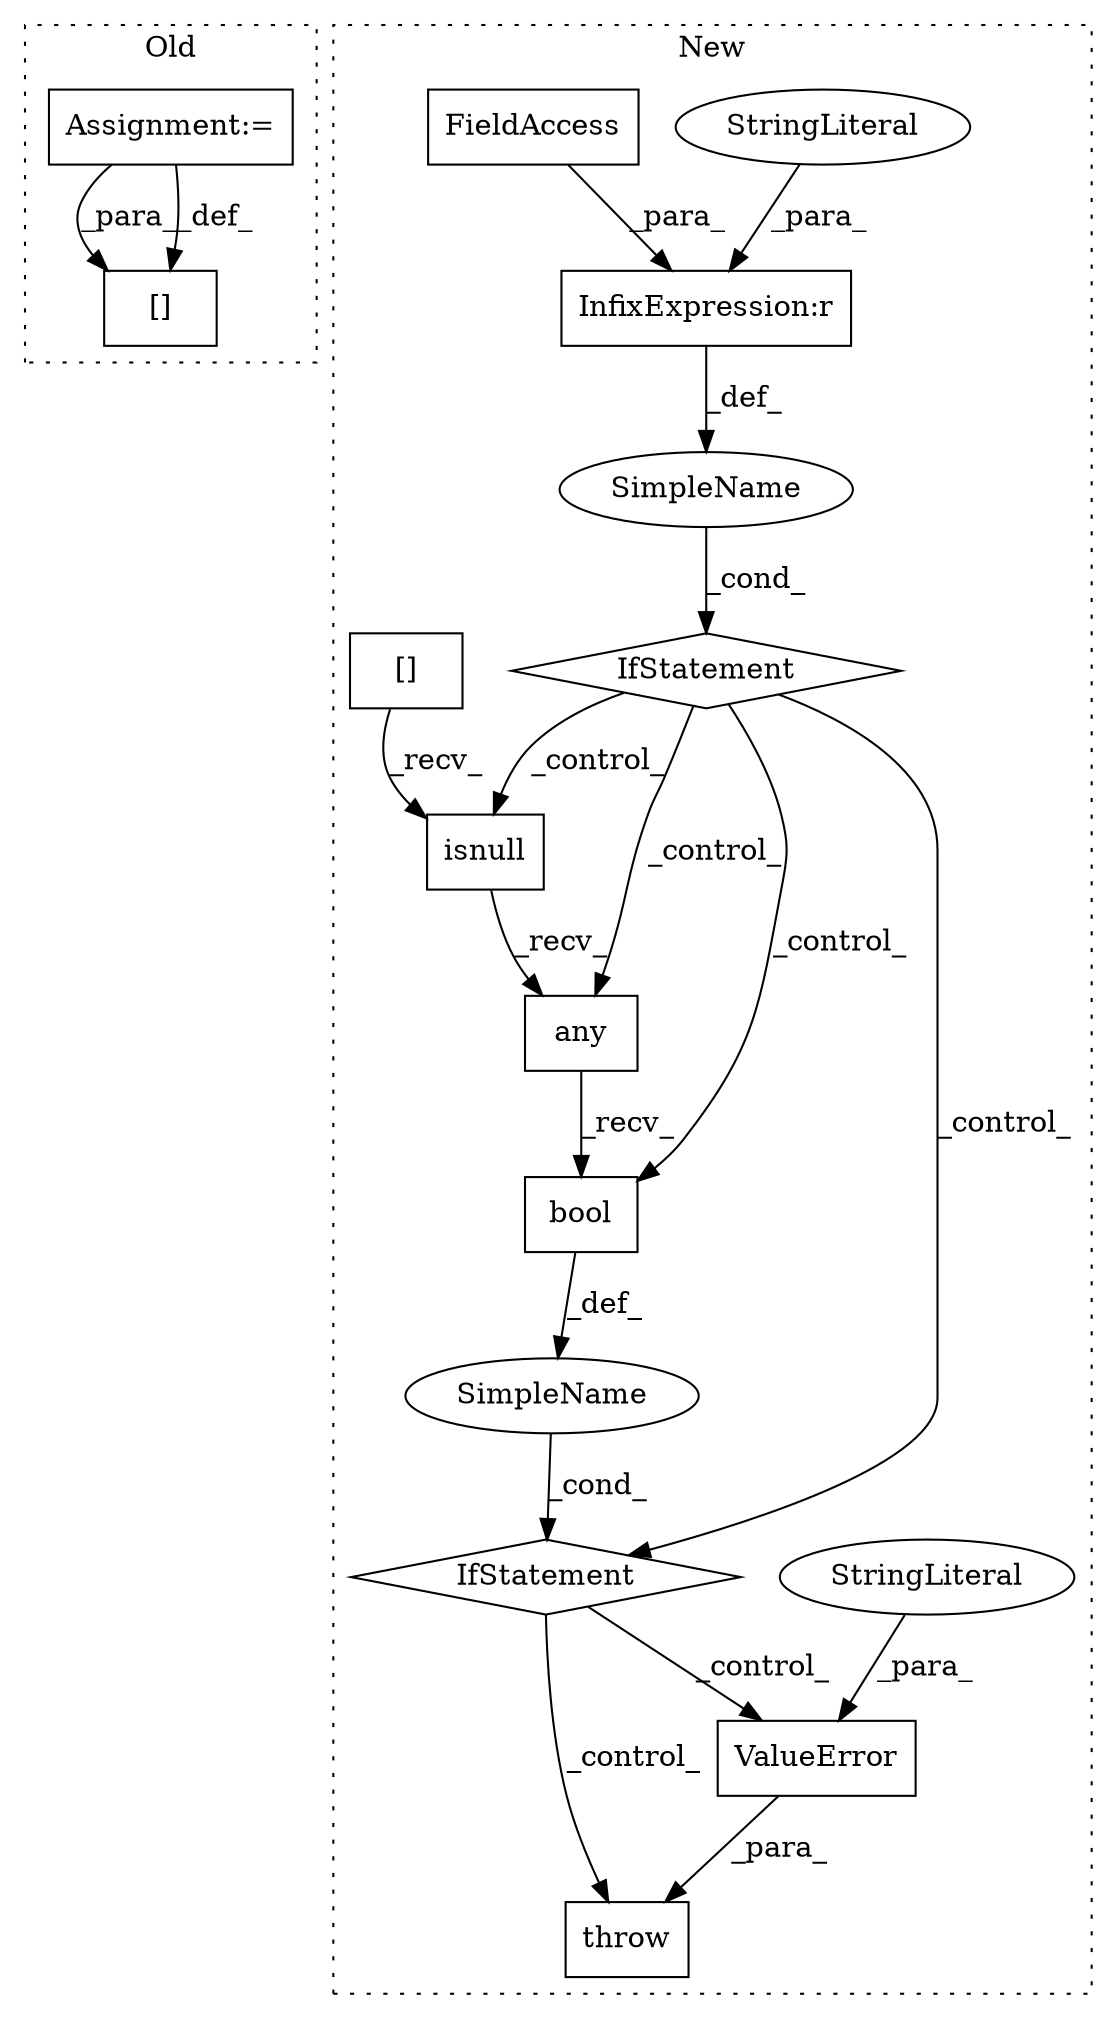digraph G {
subgraph cluster0 {
1 [label="[]" a="2" s="1515,1538" l="20,1" shape="box"];
9 [label="Assignment:=" a="7" s="1433,1505" l="53,2" shape="box"];
label = "Old";
style="dotted";
}
subgraph cluster1 {
2 [label="isnull" a="32" s="1320" l="8" shape="box"];
3 [label="IfStatement" a="25" s="1303,1341" l="4,2" shape="diamond"];
4 [label="any" a="32" s="1329" l="5" shape="box"];
5 [label="ValueError" a="32" s="1359,1414" l="11,1" shape="box"];
6 [label="SimpleName" a="42" s="" l="" shape="ellipse"];
7 [label="throw" a="53" s="1353" l="6" shape="box"];
8 [label="[]" a="2" s="1307,1318" l="2,1" shape="box"];
10 [label="bool" a="32" s="1335" l="6" shape="box"];
11 [label="SimpleName" a="42" s="" l="" shape="ellipse"];
12 [label="StringLiteral" a="45" s="1370" l="44" shape="ellipse"];
13 [label="InfixExpression:r" a="27" s="1282" l="4" shape="box"];
14 [label="StringLiteral" a="45" s="1286" l="7" shape="ellipse"];
15 [label="FieldAccess" a="22" s="1263" l="19" shape="box"];
16 [label="IfStatement" a="25" s="1259,1293" l="4,2" shape="diamond"];
label = "New";
style="dotted";
}
2 -> 4 [label="_recv_"];
3 -> 7 [label="_control_"];
3 -> 5 [label="_control_"];
4 -> 10 [label="_recv_"];
5 -> 7 [label="_para_"];
6 -> 3 [label="_cond_"];
8 -> 2 [label="_recv_"];
9 -> 1 [label="_para_"];
9 -> 1 [label="_def_"];
10 -> 6 [label="_def_"];
11 -> 16 [label="_cond_"];
12 -> 5 [label="_para_"];
13 -> 11 [label="_def_"];
14 -> 13 [label="_para_"];
15 -> 13 [label="_para_"];
16 -> 4 [label="_control_"];
16 -> 10 [label="_control_"];
16 -> 3 [label="_control_"];
16 -> 2 [label="_control_"];
}